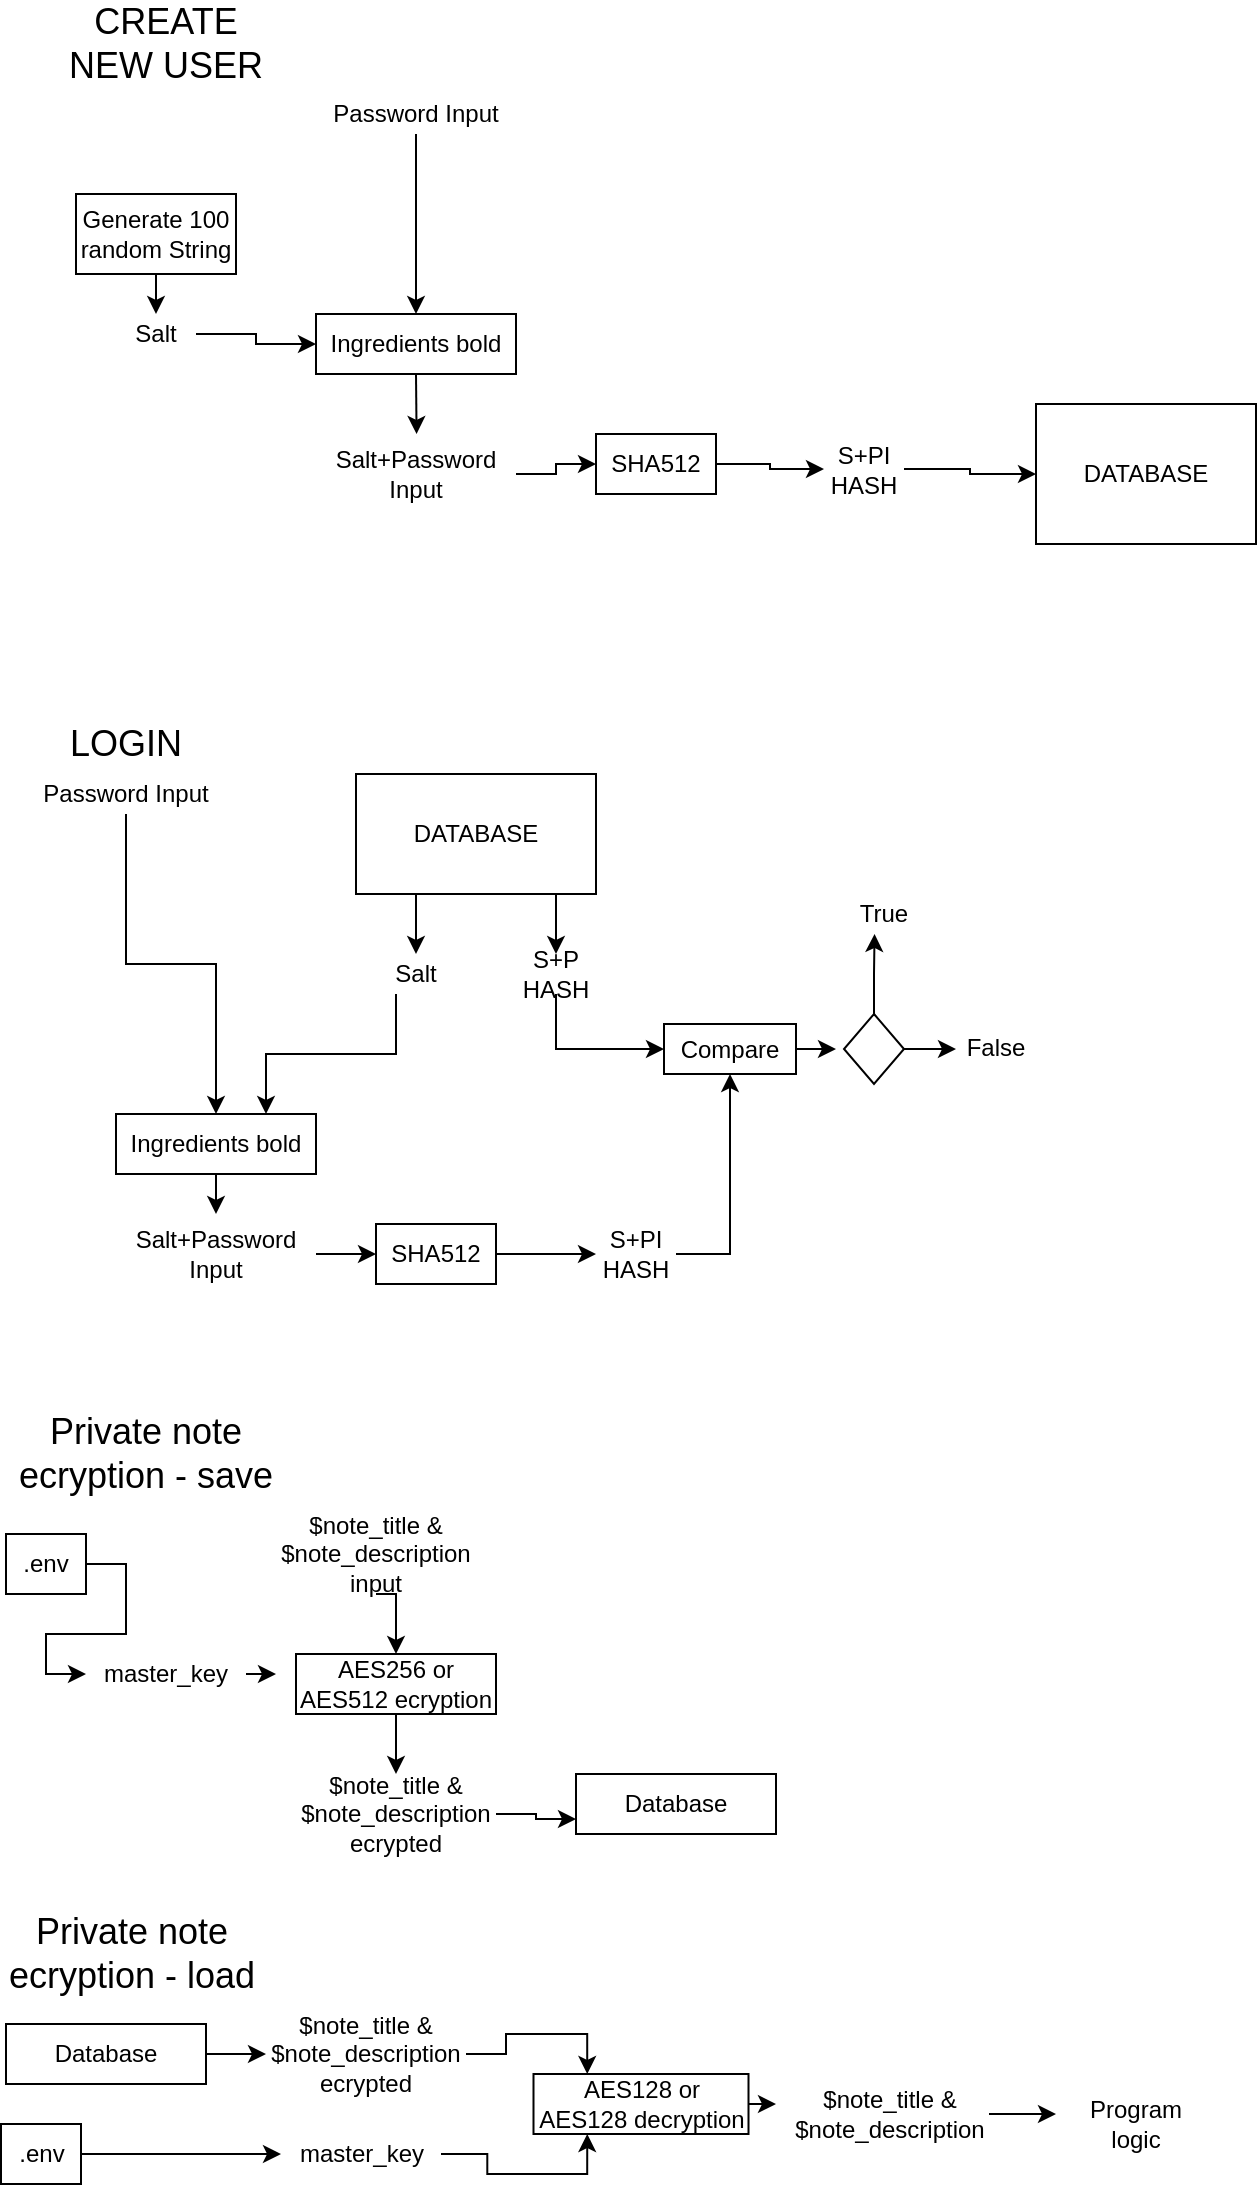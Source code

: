 <mxfile version="13.0.3" type="device"><diagram id="SreGDEFkd0FHgvFaH3a3" name="Page-1"><mxGraphModel dx="852" dy="494" grid="1" gridSize="10" guides="1" tooltips="1" connect="1" arrows="1" fold="1" page="1" pageScale="1" pageWidth="827" pageHeight="1169" math="0" shadow="0"><root><mxCell id="0"/><mxCell id="1" parent="0"/><mxCell id="4o8VlXsBGGANb6vNP8Gw-8" style="edgeStyle=orthogonalEdgeStyle;rounded=0;orthogonalLoop=1;jettySize=auto;html=1;exitX=0.5;exitY=1;exitDx=0;exitDy=0;entryX=0.5;entryY=0;entryDx=0;entryDy=0;" parent="1" source="4o8VlXsBGGANb6vNP8Gw-1" target="4o8VlXsBGGANb6vNP8Gw-4" edge="1"><mxGeometry relative="1" as="geometry"/></mxCell><mxCell id="4o8VlXsBGGANb6vNP8Gw-1" value="Password Input" style="text;html=1;strokeColor=none;fillColor=none;align=center;verticalAlign=middle;whiteSpace=wrap;rounded=0;" parent="1" vertex="1"><mxGeometry x="170" y="60" width="100" height="20" as="geometry"/></mxCell><mxCell id="4o8VlXsBGGANb6vNP8Gw-13" style="edgeStyle=orthogonalEdgeStyle;rounded=0;orthogonalLoop=1;jettySize=auto;html=1;exitX=1;exitY=0.5;exitDx=0;exitDy=0;entryX=0;entryY=0.5;entryDx=0;entryDy=0;" parent="1" source="4o8VlXsBGGANb6vNP8Gw-2" target="4o8VlXsBGGANb6vNP8Gw-12" edge="1"><mxGeometry relative="1" as="geometry"/></mxCell><mxCell id="4o8VlXsBGGANb6vNP8Gw-2" value="SHA512" style="rounded=0;whiteSpace=wrap;html=1;" parent="1" vertex="1"><mxGeometry x="310" y="230" width="60" height="30" as="geometry"/></mxCell><mxCell id="4o8VlXsBGGANb6vNP8Gw-6" style="edgeStyle=orthogonalEdgeStyle;rounded=0;orthogonalLoop=1;jettySize=auto;html=1;exitX=0.5;exitY=1;exitDx=0;exitDy=0;entryX=0.5;entryY=0;entryDx=0;entryDy=0;" parent="1" source="4o8VlXsBGGANb6vNP8Gw-3" target="4o8VlXsBGGANb6vNP8Gw-5" edge="1"><mxGeometry relative="1" as="geometry"/></mxCell><mxCell id="4o8VlXsBGGANb6vNP8Gw-3" value="Generate 100 random String" style="rounded=0;whiteSpace=wrap;html=1;" parent="1" vertex="1"><mxGeometry x="50" y="110" width="80" height="40" as="geometry"/></mxCell><mxCell id="4o8VlXsBGGANb6vNP8Gw-9" style="edgeStyle=orthogonalEdgeStyle;rounded=0;orthogonalLoop=1;jettySize=auto;html=1;exitX=0.5;exitY=1;exitDx=0;exitDy=0;" parent="1" source="4o8VlXsBGGANb6vNP8Gw-4" edge="1"><mxGeometry relative="1" as="geometry"><mxPoint x="220.286" y="230" as="targetPoint"/></mxGeometry></mxCell><mxCell id="4o8VlXsBGGANb6vNP8Gw-4" value="Ingredients bold" style="rounded=0;whiteSpace=wrap;html=1;" parent="1" vertex="1"><mxGeometry x="170" y="170" width="100" height="30" as="geometry"/></mxCell><mxCell id="4o8VlXsBGGANb6vNP8Gw-7" style="edgeStyle=orthogonalEdgeStyle;rounded=0;orthogonalLoop=1;jettySize=auto;html=1;exitX=1;exitY=0.5;exitDx=0;exitDy=0;entryX=0;entryY=0.5;entryDx=0;entryDy=0;" parent="1" source="4o8VlXsBGGANb6vNP8Gw-5" target="4o8VlXsBGGANb6vNP8Gw-4" edge="1"><mxGeometry relative="1" as="geometry"/></mxCell><mxCell id="4o8VlXsBGGANb6vNP8Gw-5" value="Salt" style="text;html=1;strokeColor=none;fillColor=none;align=center;verticalAlign=middle;whiteSpace=wrap;rounded=0;" parent="1" vertex="1"><mxGeometry x="70" y="170" width="40" height="20" as="geometry"/></mxCell><mxCell id="4o8VlXsBGGANb6vNP8Gw-11" style="edgeStyle=orthogonalEdgeStyle;rounded=0;orthogonalLoop=1;jettySize=auto;html=1;exitX=1;exitY=0.5;exitDx=0;exitDy=0;entryX=0;entryY=0.5;entryDx=0;entryDy=0;" parent="1" source="4o8VlXsBGGANb6vNP8Gw-10" target="4o8VlXsBGGANb6vNP8Gw-2" edge="1"><mxGeometry relative="1" as="geometry"/></mxCell><mxCell id="4o8VlXsBGGANb6vNP8Gw-10" value="Salt+Password Input" style="text;html=1;strokeColor=none;fillColor=none;align=center;verticalAlign=middle;whiteSpace=wrap;rounded=0;" parent="1" vertex="1"><mxGeometry x="170" y="230" width="100" height="40" as="geometry"/></mxCell><mxCell id="4o8VlXsBGGANb6vNP8Gw-15" style="edgeStyle=orthogonalEdgeStyle;rounded=0;orthogonalLoop=1;jettySize=auto;html=1;exitX=1;exitY=0.5;exitDx=0;exitDy=0;entryX=0;entryY=0.5;entryDx=0;entryDy=0;" parent="1" source="4o8VlXsBGGANb6vNP8Gw-12" target="4o8VlXsBGGANb6vNP8Gw-14" edge="1"><mxGeometry relative="1" as="geometry"/></mxCell><mxCell id="4o8VlXsBGGANb6vNP8Gw-12" value="S+PI HASH" style="text;html=1;strokeColor=none;fillColor=none;align=center;verticalAlign=middle;whiteSpace=wrap;rounded=0;" parent="1" vertex="1"><mxGeometry x="424" y="230" width="40" height="35" as="geometry"/></mxCell><mxCell id="4o8VlXsBGGANb6vNP8Gw-14" value="DATABASE" style="rounded=0;whiteSpace=wrap;html=1;" parent="1" vertex="1"><mxGeometry x="530" y="215" width="110" height="70" as="geometry"/></mxCell><mxCell id="4o8VlXsBGGANb6vNP8Gw-16" value="&lt;font style=&quot;font-size: 18px&quot;&gt;CREATE NEW USER&lt;/font&gt;" style="text;html=1;strokeColor=none;fillColor=none;align=center;verticalAlign=middle;whiteSpace=wrap;rounded=0;" parent="1" vertex="1"><mxGeometry x="40" y="20" width="110" height="30" as="geometry"/></mxCell><mxCell id="4o8VlXsBGGANb6vNP8Gw-17" value="&lt;font style=&quot;font-size: 18px&quot;&gt;LOGIN&lt;/font&gt;" style="text;html=1;strokeColor=none;fillColor=none;align=center;verticalAlign=middle;whiteSpace=wrap;rounded=0;" parent="1" vertex="1"><mxGeometry x="20" y="370" width="110" height="30" as="geometry"/></mxCell><mxCell id="4o8VlXsBGGANb6vNP8Gw-26" style="edgeStyle=orthogonalEdgeStyle;rounded=0;orthogonalLoop=1;jettySize=auto;html=1;exitX=0.5;exitY=1;exitDx=0;exitDy=0;entryX=0.5;entryY=0;entryDx=0;entryDy=0;" parent="1" source="4o8VlXsBGGANb6vNP8Gw-18" target="4o8VlXsBGGANb6vNP8Gw-25" edge="1"><mxGeometry relative="1" as="geometry"/></mxCell><mxCell id="4o8VlXsBGGANb6vNP8Gw-18" value="Password Input" style="text;html=1;strokeColor=none;fillColor=none;align=center;verticalAlign=middle;whiteSpace=wrap;rounded=0;" parent="1" vertex="1"><mxGeometry x="30" y="400" width="90" height="20" as="geometry"/></mxCell><mxCell id="4o8VlXsBGGANb6vNP8Gw-35" style="edgeStyle=orthogonalEdgeStyle;rounded=0;orthogonalLoop=1;jettySize=auto;html=1;exitX=0.75;exitY=1;exitDx=0;exitDy=0;entryX=0.5;entryY=0;entryDx=0;entryDy=0;" parent="1" source="4o8VlXsBGGANb6vNP8Gw-19" target="4o8VlXsBGGANb6vNP8Gw-20" edge="1"><mxGeometry relative="1" as="geometry"/></mxCell><mxCell id="4o8VlXsBGGANb6vNP8Gw-38" style="edgeStyle=orthogonalEdgeStyle;rounded=0;orthogonalLoop=1;jettySize=auto;html=1;exitX=0.25;exitY=1;exitDx=0;exitDy=0;entryX=0.5;entryY=0;entryDx=0;entryDy=0;" parent="1" source="4o8VlXsBGGANb6vNP8Gw-19" target="4o8VlXsBGGANb6vNP8Gw-22" edge="1"><mxGeometry relative="1" as="geometry"/></mxCell><mxCell id="4o8VlXsBGGANb6vNP8Gw-19" value="DATABASE" style="rounded=0;whiteSpace=wrap;html=1;" parent="1" vertex="1"><mxGeometry x="190" y="400" width="120" height="60" as="geometry"/></mxCell><mxCell id="4o8VlXsBGGANb6vNP8Gw-36" style="edgeStyle=orthogonalEdgeStyle;rounded=0;orthogonalLoop=1;jettySize=auto;html=1;exitX=0.5;exitY=1;exitDx=0;exitDy=0;entryX=0;entryY=0.5;entryDx=0;entryDy=0;" parent="1" source="4o8VlXsBGGANb6vNP8Gw-20" target="4o8VlXsBGGANb6vNP8Gw-34" edge="1"><mxGeometry relative="1" as="geometry"/></mxCell><mxCell id="4o8VlXsBGGANb6vNP8Gw-20" value="S+P HASH" style="text;html=1;strokeColor=none;fillColor=none;align=center;verticalAlign=middle;whiteSpace=wrap;rounded=0;" parent="1" vertex="1"><mxGeometry x="270" y="490" width="40" height="20" as="geometry"/></mxCell><mxCell id="4o8VlXsBGGANb6vNP8Gw-27" style="edgeStyle=orthogonalEdgeStyle;rounded=0;orthogonalLoop=1;jettySize=auto;html=1;exitX=0.25;exitY=1;exitDx=0;exitDy=0;entryX=0.75;entryY=0;entryDx=0;entryDy=0;" parent="1" source="4o8VlXsBGGANb6vNP8Gw-22" target="4o8VlXsBGGANb6vNP8Gw-25" edge="1"><mxGeometry relative="1" as="geometry"/></mxCell><mxCell id="4o8VlXsBGGANb6vNP8Gw-22" value="Salt" style="text;html=1;strokeColor=none;fillColor=none;align=center;verticalAlign=middle;whiteSpace=wrap;rounded=0;" parent="1" vertex="1"><mxGeometry x="200" y="490" width="40" height="20" as="geometry"/></mxCell><mxCell id="4o8VlXsBGGANb6vNP8Gw-29" style="edgeStyle=orthogonalEdgeStyle;rounded=0;orthogonalLoop=1;jettySize=auto;html=1;exitX=0.5;exitY=1;exitDx=0;exitDy=0;entryX=0.5;entryY=0;entryDx=0;entryDy=0;" parent="1" source="4o8VlXsBGGANb6vNP8Gw-25" target="4o8VlXsBGGANb6vNP8Gw-28" edge="1"><mxGeometry relative="1" as="geometry"/></mxCell><mxCell id="4o8VlXsBGGANb6vNP8Gw-25" value="Ingredients bold" style="rounded=0;whiteSpace=wrap;html=1;" parent="1" vertex="1"><mxGeometry x="70" y="570" width="100" height="30" as="geometry"/></mxCell><mxCell id="4o8VlXsBGGANb6vNP8Gw-31" style="edgeStyle=orthogonalEdgeStyle;rounded=0;orthogonalLoop=1;jettySize=auto;html=1;exitX=1;exitY=0.5;exitDx=0;exitDy=0;entryX=0;entryY=0.5;entryDx=0;entryDy=0;" parent="1" source="4o8VlXsBGGANb6vNP8Gw-28" target="4o8VlXsBGGANb6vNP8Gw-30" edge="1"><mxGeometry relative="1" as="geometry"/></mxCell><mxCell id="4o8VlXsBGGANb6vNP8Gw-28" value="Salt+Password Input" style="text;html=1;strokeColor=none;fillColor=none;align=center;verticalAlign=middle;whiteSpace=wrap;rounded=0;" parent="1" vertex="1"><mxGeometry x="70" y="620" width="100" height="40" as="geometry"/></mxCell><mxCell id="4o8VlXsBGGANb6vNP8Gw-33" style="edgeStyle=orthogonalEdgeStyle;rounded=0;orthogonalLoop=1;jettySize=auto;html=1;exitX=1;exitY=0.5;exitDx=0;exitDy=0;entryX=0;entryY=0.5;entryDx=0;entryDy=0;" parent="1" source="4o8VlXsBGGANb6vNP8Gw-30" target="4o8VlXsBGGANb6vNP8Gw-32" edge="1"><mxGeometry relative="1" as="geometry"/></mxCell><mxCell id="4o8VlXsBGGANb6vNP8Gw-30" value="SHA512" style="rounded=0;whiteSpace=wrap;html=1;" parent="1" vertex="1"><mxGeometry x="200" y="625" width="60" height="30" as="geometry"/></mxCell><mxCell id="4o8VlXsBGGANb6vNP8Gw-37" style="edgeStyle=orthogonalEdgeStyle;rounded=0;orthogonalLoop=1;jettySize=auto;html=1;exitX=1;exitY=0.5;exitDx=0;exitDy=0;entryX=0.5;entryY=1;entryDx=0;entryDy=0;" parent="1" source="4o8VlXsBGGANb6vNP8Gw-32" target="4o8VlXsBGGANb6vNP8Gw-34" edge="1"><mxGeometry relative="1" as="geometry"/></mxCell><mxCell id="4o8VlXsBGGANb6vNP8Gw-32" value="S+PI HASH" style="text;html=1;strokeColor=none;fillColor=none;align=center;verticalAlign=middle;whiteSpace=wrap;rounded=0;" parent="1" vertex="1"><mxGeometry x="310" y="622.5" width="40" height="35" as="geometry"/></mxCell><mxCell id="4o8VlXsBGGANb6vNP8Gw-40" style="edgeStyle=orthogonalEdgeStyle;rounded=0;orthogonalLoop=1;jettySize=auto;html=1;exitX=1;exitY=0.5;exitDx=0;exitDy=0;" parent="1" source="4o8VlXsBGGANb6vNP8Gw-34" edge="1"><mxGeometry relative="1" as="geometry"><mxPoint x="430" y="537.655" as="targetPoint"/></mxGeometry></mxCell><mxCell id="4o8VlXsBGGANb6vNP8Gw-34" value="Compare" style="rounded=0;whiteSpace=wrap;html=1;" parent="1" vertex="1"><mxGeometry x="344" y="525" width="66" height="25" as="geometry"/></mxCell><mxCell id="4o8VlXsBGGANb6vNP8Gw-41" style="edgeStyle=orthogonalEdgeStyle;rounded=0;orthogonalLoop=1;jettySize=auto;html=1;exitX=0.5;exitY=0;exitDx=0;exitDy=0;" parent="1" source="4o8VlXsBGGANb6vNP8Gw-39" edge="1"><mxGeometry relative="1" as="geometry"><mxPoint x="449.276" y="480.0" as="targetPoint"/></mxGeometry></mxCell><mxCell id="4o8VlXsBGGANb6vNP8Gw-42" style="edgeStyle=orthogonalEdgeStyle;rounded=0;orthogonalLoop=1;jettySize=auto;html=1;exitX=1;exitY=0.5;exitDx=0;exitDy=0;" parent="1" source="4o8VlXsBGGANb6vNP8Gw-39" edge="1"><mxGeometry relative="1" as="geometry"><mxPoint x="490" y="537.655" as="targetPoint"/></mxGeometry></mxCell><mxCell id="4o8VlXsBGGANb6vNP8Gw-39" value="" style="rhombus;whiteSpace=wrap;html=1;" parent="1" vertex="1"><mxGeometry x="434" y="520" width="30" height="35" as="geometry"/></mxCell><mxCell id="4o8VlXsBGGANb6vNP8Gw-43" value="True" style="text;html=1;strokeColor=none;fillColor=none;align=center;verticalAlign=middle;whiteSpace=wrap;rounded=0;" parent="1" vertex="1"><mxGeometry x="434" y="460" width="40" height="20" as="geometry"/></mxCell><mxCell id="4o8VlXsBGGANb6vNP8Gw-44" value="False" style="text;html=1;strokeColor=none;fillColor=none;align=center;verticalAlign=middle;whiteSpace=wrap;rounded=0;" parent="1" vertex="1"><mxGeometry x="490" y="527" width="40" height="20" as="geometry"/></mxCell><mxCell id="4o8VlXsBGGANb6vNP8Gw-46" value="&lt;font style=&quot;font-size: 18px&quot;&gt;Private note ecryption - save&lt;/font&gt;" style="text;html=1;strokeColor=none;fillColor=none;align=center;verticalAlign=middle;whiteSpace=wrap;rounded=0;" parent="1" vertex="1"><mxGeometry x="20" y="720" width="130" height="40" as="geometry"/></mxCell><mxCell id="VYDdbflmMEekoUaxfjEm-3" style="edgeStyle=orthogonalEdgeStyle;rounded=0;orthogonalLoop=1;jettySize=auto;html=1;exitX=1;exitY=0.5;exitDx=0;exitDy=0;entryX=0;entryY=0.5;entryDx=0;entryDy=0;" parent="1" source="VYDdbflmMEekoUaxfjEm-1" target="VYDdbflmMEekoUaxfjEm-2" edge="1"><mxGeometry relative="1" as="geometry"/></mxCell><mxCell id="VYDdbflmMEekoUaxfjEm-1" value=".env" style="rounded=0;whiteSpace=wrap;html=1;" parent="1" vertex="1"><mxGeometry x="15" y="780" width="40" height="30" as="geometry"/></mxCell><mxCell id="VYDdbflmMEekoUaxfjEm-7" style="edgeStyle=orthogonalEdgeStyle;rounded=0;orthogonalLoop=1;jettySize=auto;html=1;exitX=1;exitY=0.5;exitDx=0;exitDy=0;" parent="1" source="VYDdbflmMEekoUaxfjEm-2" edge="1"><mxGeometry relative="1" as="geometry"><mxPoint x="150" y="849.69" as="targetPoint"/></mxGeometry></mxCell><mxCell id="VYDdbflmMEekoUaxfjEm-2" value="master_key" style="text;html=1;strokeColor=none;fillColor=none;align=center;verticalAlign=middle;whiteSpace=wrap;rounded=0;" parent="1" vertex="1"><mxGeometry x="55" y="840" width="80" height="20" as="geometry"/></mxCell><mxCell id="VYDdbflmMEekoUaxfjEm-6" style="edgeStyle=orthogonalEdgeStyle;rounded=0;orthogonalLoop=1;jettySize=auto;html=1;exitX=0.5;exitY=1;exitDx=0;exitDy=0;entryX=0.5;entryY=0;entryDx=0;entryDy=0;" parent="1" source="VYDdbflmMEekoUaxfjEm-4" target="VYDdbflmMEekoUaxfjEm-5" edge="1"><mxGeometry relative="1" as="geometry"/></mxCell><mxCell id="VYDdbflmMEekoUaxfjEm-4" value="$note_title &amp;amp; $note_description input" style="text;html=1;strokeColor=none;fillColor=none;align=center;verticalAlign=middle;whiteSpace=wrap;rounded=0;" parent="1" vertex="1"><mxGeometry x="150" y="770" width="100" height="40" as="geometry"/></mxCell><mxCell id="VYDdbflmMEekoUaxfjEm-11" style="edgeStyle=orthogonalEdgeStyle;rounded=0;orthogonalLoop=1;jettySize=auto;html=1;exitX=0.5;exitY=1;exitDx=0;exitDy=0;entryX=0.5;entryY=0;entryDx=0;entryDy=0;" parent="1" source="VYDdbflmMEekoUaxfjEm-5" target="VYDdbflmMEekoUaxfjEm-8" edge="1"><mxGeometry relative="1" as="geometry"/></mxCell><mxCell id="VYDdbflmMEekoUaxfjEm-5" value="AES256 or AES512 ecryption" style="rounded=0;whiteSpace=wrap;html=1;" parent="1" vertex="1"><mxGeometry x="160" y="840" width="100" height="30" as="geometry"/></mxCell><mxCell id="VYDdbflmMEekoUaxfjEm-10" style="edgeStyle=orthogonalEdgeStyle;rounded=0;orthogonalLoop=1;jettySize=auto;html=1;exitX=1;exitY=0.5;exitDx=0;exitDy=0;entryX=0;entryY=0.75;entryDx=0;entryDy=0;" parent="1" source="VYDdbflmMEekoUaxfjEm-8" target="VYDdbflmMEekoUaxfjEm-9" edge="1"><mxGeometry relative="1" as="geometry"/></mxCell><mxCell id="VYDdbflmMEekoUaxfjEm-8" value="$note_title &amp;amp; $note_description ecrypted" style="text;html=1;strokeColor=none;fillColor=none;align=center;verticalAlign=middle;whiteSpace=wrap;rounded=0;" parent="1" vertex="1"><mxGeometry x="160" y="900" width="100" height="40" as="geometry"/></mxCell><mxCell id="VYDdbflmMEekoUaxfjEm-9" value="Database" style="rounded=0;whiteSpace=wrap;html=1;" parent="1" vertex="1"><mxGeometry x="300" y="900" width="100" height="30" as="geometry"/></mxCell><mxCell id="VYDdbflmMEekoUaxfjEm-12" value="&lt;font style=&quot;font-size: 18px&quot;&gt;Private note ecryption - load&lt;/font&gt;" style="text;html=1;strokeColor=none;fillColor=none;align=center;verticalAlign=middle;whiteSpace=wrap;rounded=0;" parent="1" vertex="1"><mxGeometry x="12.5" y="970" width="130" height="40" as="geometry"/></mxCell><mxCell id="VYDdbflmMEekoUaxfjEm-13" style="edgeStyle=orthogonalEdgeStyle;rounded=0;orthogonalLoop=1;jettySize=auto;html=1;exitX=1;exitY=0.5;exitDx=0;exitDy=0;entryX=0;entryY=0.5;entryDx=0;entryDy=0;" parent="1" source="VYDdbflmMEekoUaxfjEm-14" target="VYDdbflmMEekoUaxfjEm-16" edge="1"><mxGeometry relative="1" as="geometry"/></mxCell><mxCell id="VYDdbflmMEekoUaxfjEm-14" value=".env" style="rounded=0;whiteSpace=wrap;html=1;" parent="1" vertex="1"><mxGeometry x="12.5" y="1075" width="40" height="30" as="geometry"/></mxCell><mxCell id="VYDdbflmMEekoUaxfjEm-30" style="edgeStyle=orthogonalEdgeStyle;rounded=0;orthogonalLoop=1;jettySize=auto;html=1;exitX=1;exitY=0.5;exitDx=0;exitDy=0;entryX=0.25;entryY=1;entryDx=0;entryDy=0;" parent="1" source="VYDdbflmMEekoUaxfjEm-16" target="VYDdbflmMEekoUaxfjEm-28" edge="1"><mxGeometry relative="1" as="geometry"/></mxCell><mxCell id="VYDdbflmMEekoUaxfjEm-16" value="master_key" style="text;html=1;strokeColor=none;fillColor=none;align=center;verticalAlign=middle;whiteSpace=wrap;rounded=0;" parent="1" vertex="1"><mxGeometry x="152.5" y="1080" width="80" height="20" as="geometry"/></mxCell><mxCell id="VYDdbflmMEekoUaxfjEm-27" style="edgeStyle=orthogonalEdgeStyle;rounded=0;orthogonalLoop=1;jettySize=auto;html=1;exitX=1;exitY=0.5;exitDx=0;exitDy=0;entryX=0;entryY=0.5;entryDx=0;entryDy=0;" parent="1" source="VYDdbflmMEekoUaxfjEm-23" target="VYDdbflmMEekoUaxfjEm-25" edge="1"><mxGeometry relative="1" as="geometry"/></mxCell><mxCell id="VYDdbflmMEekoUaxfjEm-23" value="Database" style="rounded=0;whiteSpace=wrap;html=1;" parent="1" vertex="1"><mxGeometry x="15" y="1025" width="100" height="30" as="geometry"/></mxCell><mxCell id="VYDdbflmMEekoUaxfjEm-29" style="edgeStyle=orthogonalEdgeStyle;rounded=0;orthogonalLoop=1;jettySize=auto;html=1;exitX=1;exitY=0.5;exitDx=0;exitDy=0;entryX=0.25;entryY=0;entryDx=0;entryDy=0;" parent="1" source="VYDdbflmMEekoUaxfjEm-25" target="VYDdbflmMEekoUaxfjEm-28" edge="1"><mxGeometry relative="1" as="geometry"/></mxCell><mxCell id="VYDdbflmMEekoUaxfjEm-25" value="$note_title &amp;amp; $note_description ecrypted" style="text;html=1;strokeColor=none;fillColor=none;align=center;verticalAlign=middle;whiteSpace=wrap;rounded=0;" parent="1" vertex="1"><mxGeometry x="145" y="1020" width="100" height="40" as="geometry"/></mxCell><mxCell id="VYDdbflmMEekoUaxfjEm-32" style="edgeStyle=orthogonalEdgeStyle;rounded=0;orthogonalLoop=1;jettySize=auto;html=1;exitX=1;exitY=0.5;exitDx=0;exitDy=0;" parent="1" source="VYDdbflmMEekoUaxfjEm-28" edge="1"><mxGeometry relative="1" as="geometry"><mxPoint x="400" y="1064.667" as="targetPoint"/></mxGeometry></mxCell><mxCell id="VYDdbflmMEekoUaxfjEm-28" value="AES128 or AES128&amp;nbsp;decryption" style="rounded=0;whiteSpace=wrap;html=1;" parent="1" vertex="1"><mxGeometry x="278.75" y="1050" width="107.5" height="30" as="geometry"/></mxCell><mxCell id="VYDdbflmMEekoUaxfjEm-33" style="edgeStyle=orthogonalEdgeStyle;rounded=0;orthogonalLoop=1;jettySize=auto;html=1;exitX=1;exitY=0.5;exitDx=0;exitDy=0;" parent="1" source="VYDdbflmMEekoUaxfjEm-31" edge="1"><mxGeometry relative="1" as="geometry"><mxPoint x="540" y="1069.667" as="targetPoint"/></mxGeometry></mxCell><mxCell id="VYDdbflmMEekoUaxfjEm-31" value="$note_title &amp;amp; $note_description" style="text;html=1;strokeColor=none;fillColor=none;align=center;verticalAlign=middle;whiteSpace=wrap;rounded=0;" parent="1" vertex="1"><mxGeometry x="406.5" y="1050" width="100" height="40" as="geometry"/></mxCell><mxCell id="VYDdbflmMEekoUaxfjEm-34" value="Program logic" style="text;html=1;strokeColor=none;fillColor=none;align=center;verticalAlign=middle;whiteSpace=wrap;rounded=0;" parent="1" vertex="1"><mxGeometry x="550" y="1060" width="60" height="30" as="geometry"/></mxCell></root></mxGraphModel></diagram></mxfile>